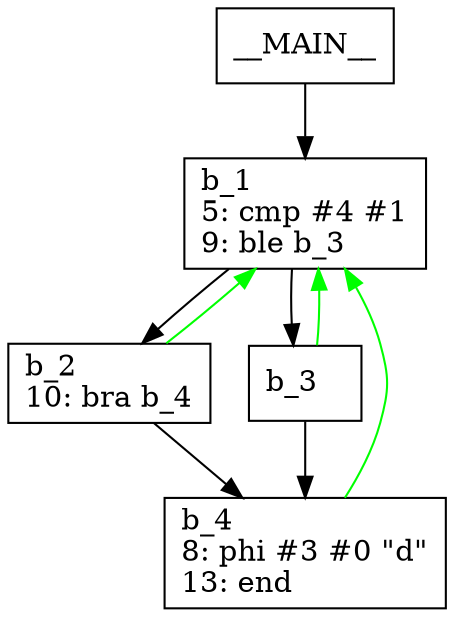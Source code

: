 digraph Computation {
node [shape=box];
__MAIN__ -> b_1;
b_1 [label="b_1\l5: cmp #4 #1\l9: ble b_3\l"]
b_1 -> b_2;
b_2 [label="b_2\l10: bra b_4\l"]
b_2 -> b_4;
b_4 [label="b_4\l8: phi #3 #0 \"d\"\l13: end\l"]
b_4 -> b_1[color="green"];
b_2 -> b_1[color="green"];
b_1 -> b_3;
b_3 [label="b_3\l"]
b_3 -> b_4;
b_3 -> b_1[color="green"];
}